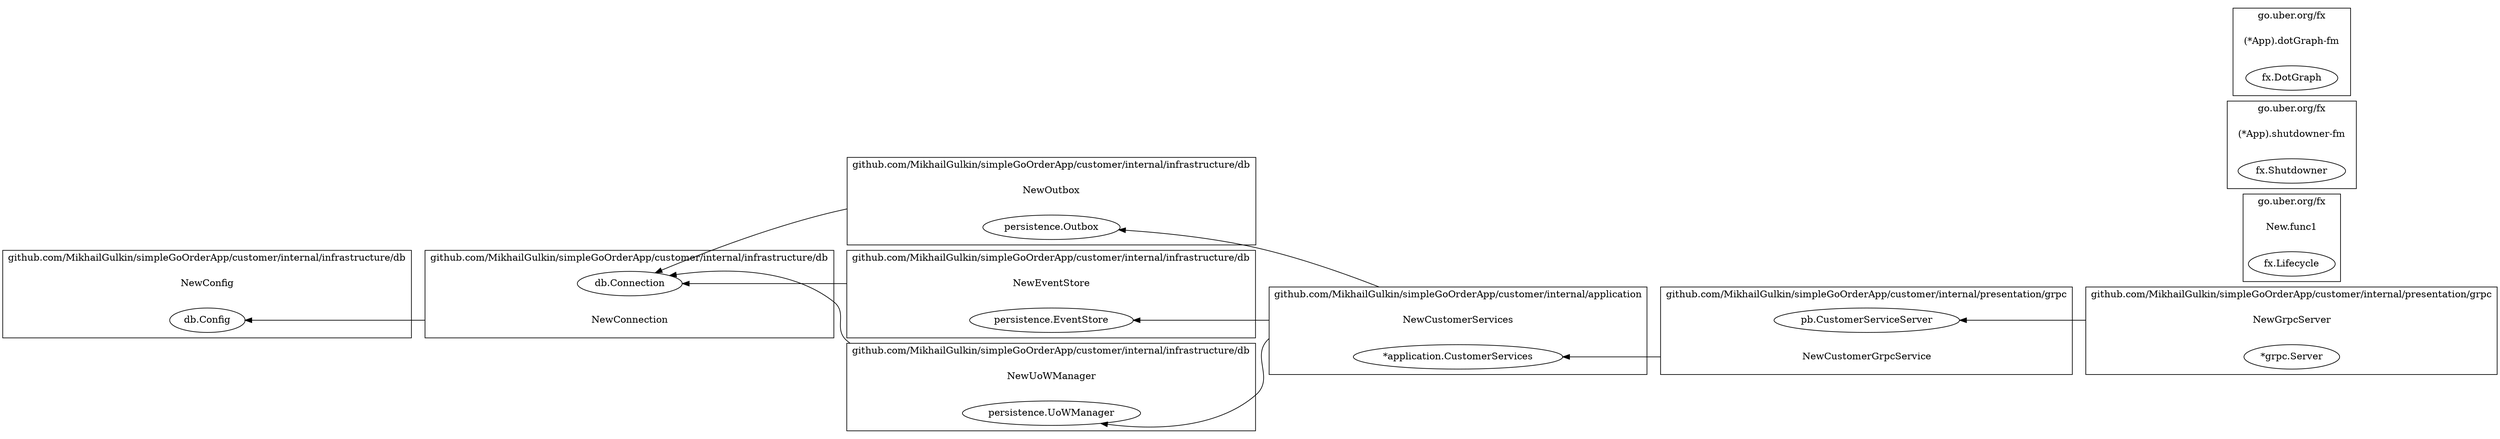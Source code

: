 digraph {
	rankdir=RL;
	graph [compound=true];
	
		subgraph cluster_0 {
			label = "github.com/MikhailGulkin/simpleGoOrderApp/customer/internal/infrastructure/db";
			constructor_0 [shape=plaintext label="NewOutbox"];
			
			"persistence.Outbox" [label=<persistence.Outbox>];
			
		}
		
			constructor_0 -> "db.Connection" [ltail=cluster_0];
		
		
		subgraph cluster_1 {
			label = "github.com/MikhailGulkin/simpleGoOrderApp/customer/internal/infrastructure/db";
			constructor_1 [shape=plaintext label="NewConfig"];
			
			"db.Config" [label=<db.Config>];
			
		}
		
		
		subgraph cluster_2 {
			label = "github.com/MikhailGulkin/simpleGoOrderApp/customer/internal/infrastructure/db";
			constructor_2 [shape=plaintext label="NewConnection"];
			
			"db.Connection" [label=<db.Connection>];
			
		}
		
			constructor_2 -> "db.Config" [ltail=cluster_2];
		
		
		subgraph cluster_3 {
			label = "github.com/MikhailGulkin/simpleGoOrderApp/customer/internal/infrastructure/db";
			constructor_3 [shape=plaintext label="NewEventStore"];
			
			"persistence.EventStore" [label=<persistence.EventStore>];
			
		}
		
			constructor_3 -> "db.Connection" [ltail=cluster_3];
		
		
		subgraph cluster_4 {
			label = "github.com/MikhailGulkin/simpleGoOrderApp/customer/internal/infrastructure/db";
			constructor_4 [shape=plaintext label="NewUoWManager"];
			
			"persistence.UoWManager" [label=<persistence.UoWManager>];
			
		}
		
			constructor_4 -> "db.Connection" [ltail=cluster_4];
		
		
		subgraph cluster_5 {
			label = "github.com/MikhailGulkin/simpleGoOrderApp/customer/internal/application";
			constructor_5 [shape=plaintext label="NewCustomerServices"];
			
			"*application.CustomerServices" [label=<*application.CustomerServices>];
			
		}
		
			constructor_5 -> "persistence.EventStore" [ltail=cluster_5];
		
			constructor_5 -> "persistence.Outbox" [ltail=cluster_5];
		
			constructor_5 -> "persistence.UoWManager" [ltail=cluster_5];
		
		
		subgraph cluster_6 {
			label = "github.com/MikhailGulkin/simpleGoOrderApp/customer/internal/presentation/grpc";
			constructor_6 [shape=plaintext label="NewGrpcServer"];
			
			"*grpc.Server" [label=<*grpc.Server>];
			
		}
		
			constructor_6 -> "pb.CustomerServiceServer" [ltail=cluster_6];
		
		
		subgraph cluster_7 {
			label = "github.com/MikhailGulkin/simpleGoOrderApp/customer/internal/presentation/grpc";
			constructor_7 [shape=plaintext label="NewCustomerGrpcService"];
			
			"pb.CustomerServiceServer" [label=<pb.CustomerServiceServer>];
			
		}
		
			constructor_7 -> "*application.CustomerServices" [ltail=cluster_7];
		
		
		subgraph cluster_8 {
			label = "go.uber.org/fx";
			constructor_8 [shape=plaintext label="New.func1"];
			
			"fx.Lifecycle" [label=<fx.Lifecycle>];
			
		}
		
		
		subgraph cluster_9 {
			label = "go.uber.org/fx";
			constructor_9 [shape=plaintext label="(*App).shutdowner-fm"];
			
			"fx.Shutdowner" [label=<fx.Shutdowner>];
			
		}
		
		
		subgraph cluster_10 {
			label = "go.uber.org/fx";
			constructor_10 [shape=plaintext label="(*App).dotGraph-fm"];
			
			"fx.DotGraph" [label=<fx.DotGraph>];
			
		}
		
		
	
}